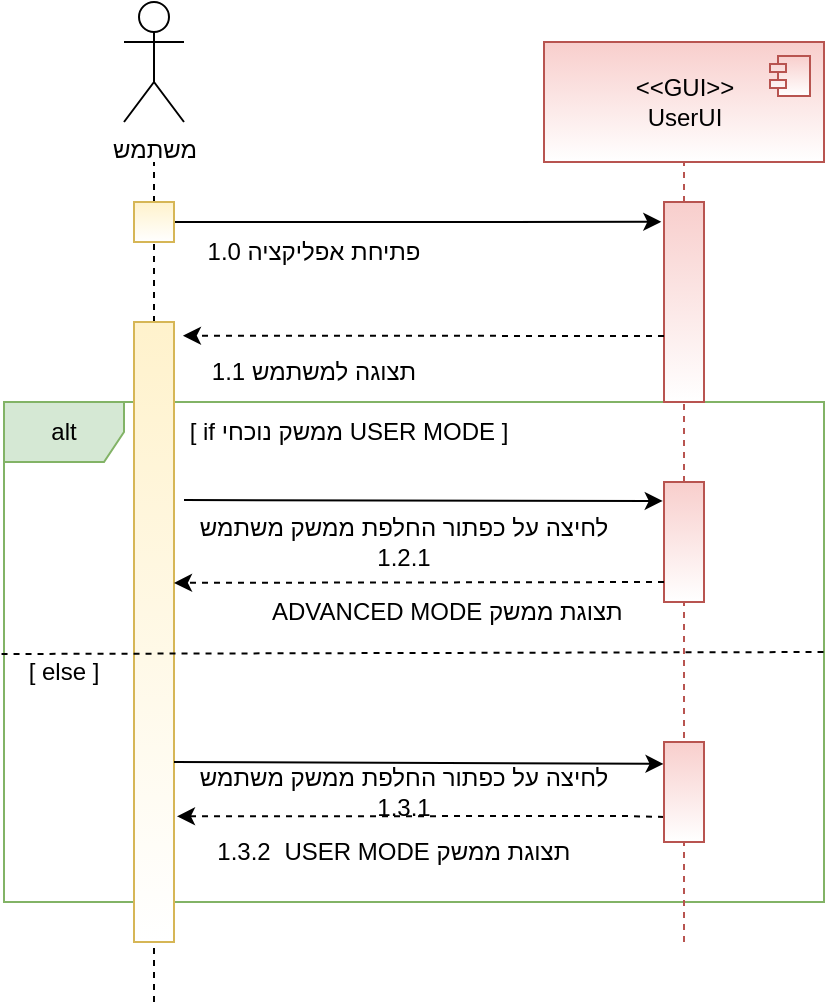 <mxfile version="16.5.1" type="device"><diagram id="NQNrdyokiaG8pjqe4-te" name="Page-1"><mxGraphModel dx="1038" dy="649" grid="1" gridSize="10" guides="1" tooltips="1" connect="1" arrows="1" fold="1" page="1" pageScale="1" pageWidth="850" pageHeight="1100" math="0" shadow="0"><root><mxCell id="0"/><mxCell id="1" parent="0"/><mxCell id="DAR6kVtpxp_oLoePcgjk-27" value="alt" style="shape=umlFrame;whiteSpace=wrap;html=1;fillColor=#d5e8d4;strokeColor=#82b366;" parent="1" vertex="1"><mxGeometry x="40" y="320" width="410" height="250" as="geometry"/></mxCell><mxCell id="LGOBVyn2mMGzwCYYR8P--2" value="משתמש" style="shape=umlActor;verticalLabelPosition=bottom;verticalAlign=top;html=1;outlineConnect=0;gradientColor=#ffffff;" parent="1" vertex="1"><mxGeometry x="100" y="120" width="30" height="60" as="geometry"/></mxCell><mxCell id="LGOBVyn2mMGzwCYYR8P--6" value="" style="endArrow=none;dashed=1;html=1;rounded=0;startArrow=none;" parent="1" source="LGOBVyn2mMGzwCYYR8P--17" edge="1"><mxGeometry width="50" height="50" relative="1" as="geometry"><mxPoint x="115" y="580" as="sourcePoint"/><mxPoint x="115" y="200" as="targetPoint"/></mxGeometry></mxCell><mxCell id="LGOBVyn2mMGzwCYYR8P--7" value="" style="endArrow=none;dashed=1;html=1;rounded=0;entryX=0.5;entryY=1;entryDx=0;entryDy=0;fillColor=#f8cecc;strokeColor=#b85450;startArrow=none;" parent="1" source="LGOBVyn2mMGzwCYYR8P--13" edge="1"><mxGeometry width="50" height="50" relative="1" as="geometry"><mxPoint x="380" y="590" as="sourcePoint"/><mxPoint x="380" y="200" as="targetPoint"/></mxGeometry></mxCell><mxCell id="LGOBVyn2mMGzwCYYR8P--16" style="edgeStyle=orthogonalEdgeStyle;rounded=0;orthogonalLoop=1;jettySize=auto;html=1;entryX=-0.067;entryY=0.099;entryDx=0;entryDy=0;entryPerimeter=0;" parent="1" source="LGOBVyn2mMGzwCYYR8P--9" target="LGOBVyn2mMGzwCYYR8P--13" edge="1"><mxGeometry relative="1" as="geometry"><mxPoint x="260" y="234" as="targetPoint"/></mxGeometry></mxCell><mxCell id="LGOBVyn2mMGzwCYYR8P--9" value="" style="rounded=0;whiteSpace=wrap;html=1;fillColor=#fff2cc;strokeColor=#d6b656;gradientColor=#ffffff;" parent="1" vertex="1"><mxGeometry x="105" y="220" width="20" height="20" as="geometry"/></mxCell><mxCell id="LGOBVyn2mMGzwCYYR8P--13" value="" style="rounded=0;whiteSpace=wrap;html=1;fillColor=#f8cecc;strokeColor=#b85450;gradientColor=#ffffff;" parent="1" vertex="1"><mxGeometry x="370" y="220" width="20" height="100" as="geometry"/></mxCell><mxCell id="LGOBVyn2mMGzwCYYR8P--14" value="" style="endArrow=none;dashed=1;html=1;rounded=0;entryX=0.5;entryY=1;entryDx=0;entryDy=0;fillColor=#f8cecc;strokeColor=#b85450;startArrow=none;" parent="1" source="DAR6kVtpxp_oLoePcgjk-43" target="LGOBVyn2mMGzwCYYR8P--13" edge="1"><mxGeometry width="50" height="50" relative="1" as="geometry"><mxPoint x="380" y="680" as="sourcePoint"/><mxPoint x="380" y="200" as="targetPoint"/></mxGeometry></mxCell><mxCell id="LGOBVyn2mMGzwCYYR8P--15" value="פתיחת אפליקציה 1.0" style="text;html=1;strokeColor=none;fillColor=none;align=center;verticalAlign=middle;whiteSpace=wrap;rounded=0;textDirection=rtl;" parent="1" vertex="1"><mxGeometry x="140" y="230" width="110" height="30" as="geometry"/></mxCell><mxCell id="LGOBVyn2mMGzwCYYR8P--17" value="" style="rounded=0;whiteSpace=wrap;html=1;fillColor=#fff2cc;strokeColor=#d6b656;gradientColor=#ffffff;" parent="1" vertex="1"><mxGeometry x="105" y="280" width="20" height="310" as="geometry"/></mxCell><mxCell id="LGOBVyn2mMGzwCYYR8P--18" value="" style="endArrow=none;dashed=1;html=1;rounded=0;" parent="1" target="LGOBVyn2mMGzwCYYR8P--17" edge="1"><mxGeometry width="50" height="50" relative="1" as="geometry"><mxPoint x="115" y="620" as="sourcePoint"/><mxPoint x="115" y="200" as="targetPoint"/><Array as="points"/></mxGeometry></mxCell><mxCell id="LGOBVyn2mMGzwCYYR8P--19" value="" style="endArrow=classic;html=1;rounded=0;entryX=1.223;entryY=0.022;entryDx=0;entryDy=0;entryPerimeter=0;dashed=1;" parent="1" target="LGOBVyn2mMGzwCYYR8P--17" edge="1"><mxGeometry width="50" height="50" relative="1" as="geometry"><mxPoint x="370" y="287" as="sourcePoint"/><mxPoint x="200" y="360" as="targetPoint"/></mxGeometry></mxCell><mxCell id="LGOBVyn2mMGzwCYYR8P--22" value="תצוגה למשתמש 1.1" style="text;html=1;strokeColor=none;fillColor=none;align=center;verticalAlign=middle;whiteSpace=wrap;rounded=0;textDirection=rtl;" parent="1" vertex="1"><mxGeometry x="140" y="290" width="110" height="30" as="geometry"/></mxCell><mxCell id="DAR6kVtpxp_oLoePcgjk-3" value="" style="endArrow=classic;html=1;rounded=0;entryX=-0.031;entryY=0.158;entryDx=0;entryDy=0;entryPerimeter=0;" parent="1" target="DAR6kVtpxp_oLoePcgjk-43" edge="1"><mxGeometry width="50" height="50" relative="1" as="geometry"><mxPoint x="130" y="369" as="sourcePoint"/><mxPoint x="230" y="379" as="targetPoint"/></mxGeometry></mxCell><mxCell id="DAR6kVtpxp_oLoePcgjk-4" value="לחיצה על כפתור החלפת ממשק משתמש 1.2.1" style="text;html=1;strokeColor=none;fillColor=none;align=center;verticalAlign=middle;whiteSpace=wrap;rounded=0;textDirection=rtl;" parent="1" vertex="1"><mxGeometry x="125" y="375" width="230" height="30" as="geometry"/></mxCell><mxCell id="DAR6kVtpxp_oLoePcgjk-5" value="&lt;span&gt;&amp;lt;&amp;lt;GUI&amp;gt;&amp;gt;&lt;/span&gt;&lt;br&gt;&lt;span&gt;UserUI&lt;/span&gt;" style="html=1;dropTarget=0;fillColor=#f8cecc;strokeColor=#b85450;gradientColor=#ffffff;" parent="1" vertex="1"><mxGeometry x="310" y="140" width="140" height="60" as="geometry"/></mxCell><mxCell id="DAR6kVtpxp_oLoePcgjk-6" value="" style="shape=module;jettyWidth=8;jettyHeight=4;fillColor=#f8cecc;strokeColor=#b85450;gradientColor=#ffffff;" parent="DAR6kVtpxp_oLoePcgjk-5" vertex="1"><mxGeometry x="1" width="20" height="20" relative="1" as="geometry"><mxPoint x="-27" y="7" as="offset"/></mxGeometry></mxCell><mxCell id="DAR6kVtpxp_oLoePcgjk-23" value="&lt;font face=&quot;helvetica&quot;&gt;תצוגת ממשק ADVANCED MODE&amp;nbsp;&lt;/font&gt;" style="text;html=1;strokeColor=none;fillColor=none;align=center;verticalAlign=middle;whiteSpace=wrap;rounded=0;textDirection=rtl;" parent="1" vertex="1"><mxGeometry x="150" y="410" width="220" height="30" as="geometry"/></mxCell><mxCell id="DAR6kVtpxp_oLoePcgjk-29" value="" style="endArrow=none;dashed=1;html=1;rounded=0;entryX=1;entryY=0.5;entryDx=0;entryDy=0;entryPerimeter=0;exitX=-0.003;exitY=0.504;exitDx=0;exitDy=0;exitPerimeter=0;" parent="1" source="DAR6kVtpxp_oLoePcgjk-27" target="DAR6kVtpxp_oLoePcgjk-27" edge="1"><mxGeometry width="50" height="50" relative="1" as="geometry"><mxPoint x="480" y="460" as="sourcePoint"/><mxPoint x="780" y="460" as="targetPoint"/></mxGeometry></mxCell><mxCell id="DAR6kVtpxp_oLoePcgjk-30" value="[ if ממשק נוכחי USER MODE ]" style="text;html=1;strokeColor=none;fillColor=none;align=center;verticalAlign=middle;whiteSpace=wrap;rounded=0;" parent="1" vertex="1"><mxGeometry x="130" y="320" width="165" height="30" as="geometry"/></mxCell><mxCell id="DAR6kVtpxp_oLoePcgjk-31" value="[ else ]" style="text;html=1;strokeColor=none;fillColor=none;align=center;verticalAlign=middle;whiteSpace=wrap;rounded=0;" parent="1" vertex="1"><mxGeometry x="40" y="440" width="60" height="30" as="geometry"/></mxCell><mxCell id="DAR6kVtpxp_oLoePcgjk-38" value="" style="endArrow=classic;html=1;rounded=0;exitX=0;exitY=0.75;exitDx=0;exitDy=0;entryX=1.074;entryY=0.685;entryDx=0;entryDy=0;entryPerimeter=0;dashed=1;" parent="1" source="DAR6kVtpxp_oLoePcgjk-21" edge="1"><mxGeometry width="50" height="50" relative="1" as="geometry"><mxPoint x="156.98" y="500.1" as="sourcePoint"/><mxPoint x="126.48" y="527.15" as="targetPoint"/><Array as="points"><mxPoint x="350" y="527"/></Array></mxGeometry></mxCell><mxCell id="DAR6kVtpxp_oLoePcgjk-43" value="" style="rounded=0;whiteSpace=wrap;html=1;fillColor=#f8cecc;strokeColor=#b85450;gradientColor=#ffffff;" parent="1" vertex="1"><mxGeometry x="370" y="360" width="20" height="60" as="geometry"/></mxCell><mxCell id="DAR6kVtpxp_oLoePcgjk-44" value="" style="endArrow=none;dashed=1;html=1;rounded=0;entryX=0.5;entryY=1;entryDx=0;entryDy=0;fillColor=#f8cecc;strokeColor=#b85450;" parent="1" target="DAR6kVtpxp_oLoePcgjk-43" edge="1"><mxGeometry width="50" height="50" relative="1" as="geometry"><mxPoint x="380" y="590" as="sourcePoint"/><mxPoint x="380" y="320" as="targetPoint"/></mxGeometry></mxCell><mxCell id="DAR6kVtpxp_oLoePcgjk-46" value="" style="endArrow=classic;html=1;rounded=0;dashed=1;exitX=1;exitY=0;exitDx=0;exitDy=0;" parent="1" source="DAR6kVtpxp_oLoePcgjk-23" edge="1"><mxGeometry width="50" height="50" relative="1" as="geometry"><mxPoint x="340" y="410" as="sourcePoint"/><mxPoint x="125" y="410.44" as="targetPoint"/></mxGeometry></mxCell><mxCell id="ZgH6Th10KB9MY4vFY3GU-1" value="1.3.2" style="text;html=1;strokeColor=none;fillColor=none;align=center;verticalAlign=middle;whiteSpace=wrap;rounded=0;" parent="1" vertex="1"><mxGeometry x="130" y="530" width="60" height="30" as="geometry"/></mxCell><mxCell id="ZgH6Th10KB9MY4vFY3GU-2" value="" style="endArrow=classic;html=1;rounded=0;entryX=-0.031;entryY=0.158;entryDx=0;entryDy=0;entryPerimeter=0;exitX=0.981;exitY=0.227;exitDx=0;exitDy=0;exitPerimeter=0;" parent="1" edge="1"><mxGeometry width="50" height="50" relative="1" as="geometry"><mxPoint x="125" y="500" as="sourcePoint"/><mxPoint x="369.76" y="500.95" as="targetPoint"/></mxGeometry></mxCell><mxCell id="ZgH6Th10KB9MY4vFY3GU-3" value="לחיצה על כפתור החלפת ממשק משתמש 1.3.1" style="text;html=1;strokeColor=none;fillColor=none;align=center;verticalAlign=middle;whiteSpace=wrap;rounded=0;textDirection=rtl;" parent="1" vertex="1"><mxGeometry x="125" y="500" width="230" height="30" as="geometry"/></mxCell><mxCell id="ZgH6Th10KB9MY4vFY3GU-4" value="&lt;font face=&quot;helvetica&quot;&gt;תצוגת ממשק USER MODE&amp;nbsp;&lt;/font&gt;" style="text;html=1;strokeColor=none;fillColor=none;align=center;verticalAlign=middle;whiteSpace=wrap;rounded=0;textDirection=rtl;" parent="1" vertex="1"><mxGeometry x="140" y="530" width="220" height="30" as="geometry"/></mxCell><mxCell id="DAR6kVtpxp_oLoePcgjk-21" value="" style="rounded=0;whiteSpace=wrap;html=1;fillColor=#f8cecc;strokeColor=#b85450;gradientColor=#ffffff;" parent="1" vertex="1"><mxGeometry x="370" y="490" width="20" height="50" as="geometry"/></mxCell></root></mxGraphModel></diagram></mxfile>